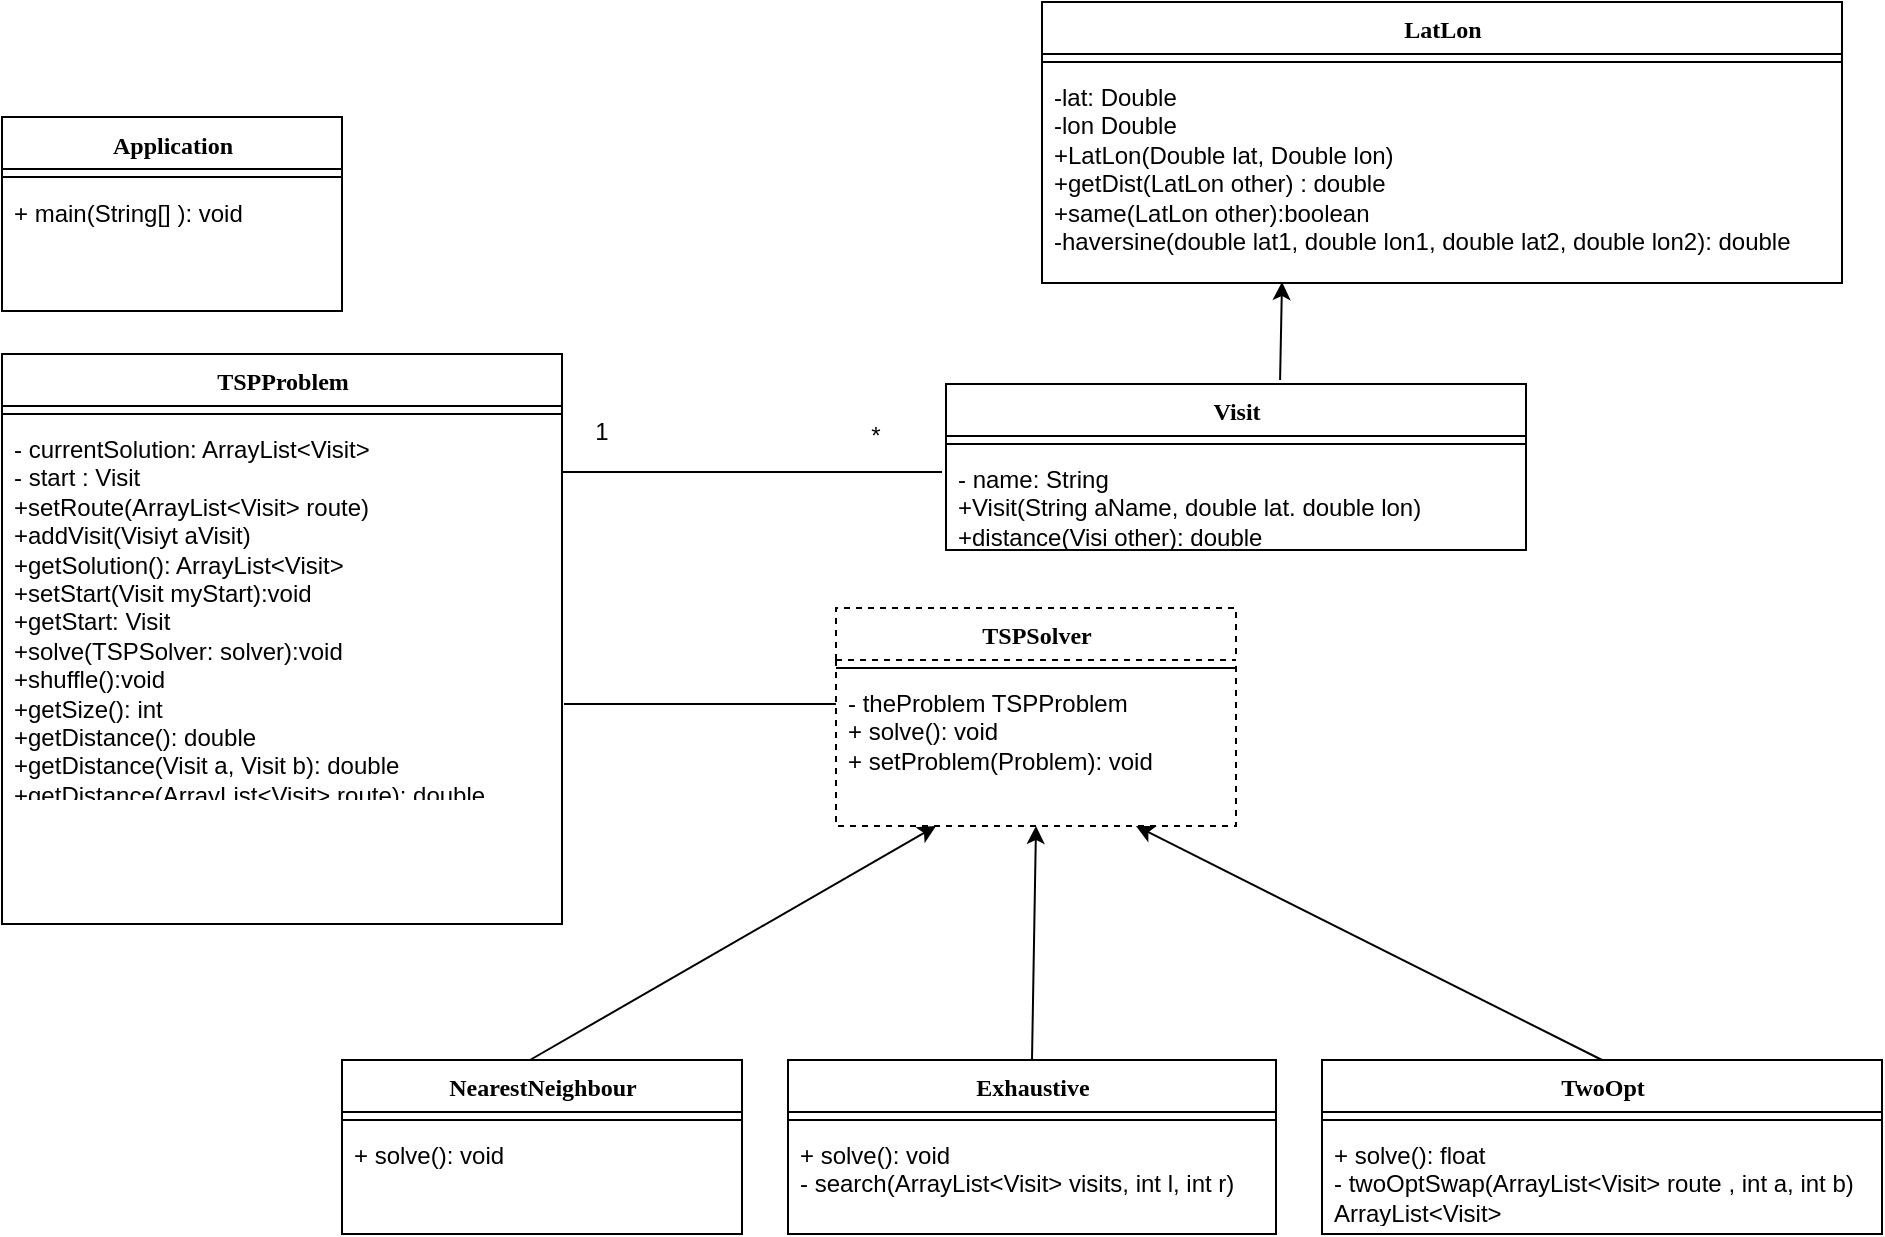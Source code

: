 <mxfile version="15.0.5" type="device"><diagram name="Page-1" id="9f46799a-70d6-7492-0946-bef42562c5a5"><mxGraphModel dx="1625" dy="1605" grid="1" gridSize="10" guides="1" tooltips="1" connect="1" arrows="1" fold="1" page="1" pageScale="1" pageWidth="1100" pageHeight="850" background="#ffffff" math="0" shadow="0"><root><mxCell id="0"/><mxCell id="1" parent="0"/><mxCell id="78961159f06e98e8-17" value="TSPProblem" style="swimlane;html=1;fontStyle=1;align=center;verticalAlign=top;childLayout=stackLayout;horizontal=1;startSize=26;horizontalStack=0;resizeParent=1;resizeLast=0;collapsible=1;marginBottom=0;swimlaneFillColor=#ffffff;rounded=0;shadow=0;comic=0;labelBackgroundColor=none;strokeColor=#000000;strokeWidth=1;fillColor=none;fontFamily=Verdana;fontSize=12;fontColor=#000000;" parent="1" vertex="1"><mxGeometry x="200" y="46" width="280" height="285" as="geometry"/></mxCell><mxCell id="78961159f06e98e8-19" value="" style="line;html=1;strokeWidth=1;fillColor=none;align=left;verticalAlign=middle;spacingTop=-1;spacingLeft=3;spacingRight=3;rotatable=0;labelPosition=right;points=[];portConstraint=eastwest;" parent="78961159f06e98e8-17" vertex="1"><mxGeometry y="26" width="280" height="8" as="geometry"/></mxCell><mxCell id="78961159f06e98e8-20" value="- currentSolution: ArrayList&amp;lt;Visit&amp;gt;&lt;br&gt;- start : Visit&lt;br&gt;+setRoute(ArrayList&amp;lt;Visit&amp;gt; route)&lt;br&gt;+addVisit(Visiyt aVisit)&lt;br&gt;+getSolution(): ArrayList&amp;lt;Visit&amp;gt;&lt;br&gt;+setStart(Visit myStart):void&lt;br&gt;+getStart: Visit&lt;br&gt;+solve(TSPSolver: solver):void&lt;br&gt;+shuffle():void&lt;br&gt;+getSize(): int&lt;br&gt;+getDistance(): double&lt;br&gt;+getDistance(Visit a, Visit b): double&lt;br&gt;+getDistance(ArrayList&amp;lt;Visit&amp;gt; route): double&lt;br&gt;" style="text;html=1;strokeColor=none;fillColor=none;align=left;verticalAlign=top;spacingLeft=4;spacingRight=4;whiteSpace=wrap;overflow=hidden;rotatable=0;points=[[0,0.5],[1,0.5]];portConstraint=eastwest;" parent="78961159f06e98e8-17" vertex="1"><mxGeometry y="34" width="280" height="186" as="geometry"/></mxCell><mxCell id="PbaheyNuP3x3KENai_p9-3" value="TSPSolver" style="swimlane;html=1;fontStyle=1;align=center;verticalAlign=top;childLayout=stackLayout;horizontal=1;startSize=26;horizontalStack=0;resizeParent=1;resizeLast=0;collapsible=1;marginBottom=0;swimlaneFillColor=#ffffff;rounded=0;shadow=0;comic=0;labelBackgroundColor=none;strokeColor=#000000;strokeWidth=1;fillColor=none;fontFamily=Verdana;fontSize=12;fontColor=#000000;dashed=1;" parent="1" vertex="1"><mxGeometry x="617" y="173" width="200" height="109" as="geometry"/></mxCell><mxCell id="PbaheyNuP3x3KENai_p9-9" value="" style="line;html=1;strokeWidth=1;fillColor=none;align=left;verticalAlign=middle;spacingTop=-1;spacingLeft=3;spacingRight=3;rotatable=0;labelPosition=right;points=[];portConstraint=eastwest;" parent="PbaheyNuP3x3KENai_p9-3" vertex="1"><mxGeometry y="26" width="200" height="8" as="geometry"/></mxCell><mxCell id="PbaheyNuP3x3KENai_p9-10" value="- theProblem TSPProblem&lt;br&gt;+ solve(): void&lt;br&gt;+ setProblem(Problem): void" style="text;html=1;strokeColor=none;fillColor=none;align=left;verticalAlign=top;spacingLeft=4;spacingRight=4;whiteSpace=wrap;overflow=hidden;rotatable=0;points=[[0,0.5],[1,0.5]];portConstraint=eastwest;" parent="PbaheyNuP3x3KENai_p9-3" vertex="1"><mxGeometry y="34" width="200" height="56" as="geometry"/></mxCell><mxCell id="PbaheyNuP3x3KENai_p9-12" style="edgeStyle=none;rounded=0;orthogonalLoop=1;jettySize=auto;html=1;entryX=0;entryY=0.25;entryDx=0;entryDy=0;endArrow=none;endFill=0;entryPerimeter=0;" parent="1" target="PbaheyNuP3x3KENai_p9-10" edge="1"><mxGeometry relative="1" as="geometry"><mxPoint x="481" y="221" as="sourcePoint"/></mxGeometry></mxCell><mxCell id="PbaheyNuP3x3KENai_p9-13" value="Application" style="swimlane;html=1;fontStyle=1;align=center;verticalAlign=top;childLayout=stackLayout;horizontal=1;startSize=26;horizontalStack=0;resizeParent=1;resizeLast=0;collapsible=1;marginBottom=0;swimlaneFillColor=#ffffff;rounded=0;shadow=0;comic=0;labelBackgroundColor=none;strokeColor=#000000;strokeWidth=1;fillColor=none;fontFamily=Verdana;fontSize=12;fontColor=#000000;" parent="1" vertex="1"><mxGeometry x="200" y="-72.5" width="170" height="97" as="geometry"/></mxCell><mxCell id="PbaheyNuP3x3KENai_p9-14" value="" style="line;html=1;strokeWidth=1;fillColor=none;align=left;verticalAlign=middle;spacingTop=-1;spacingLeft=3;spacingRight=3;rotatable=0;labelPosition=right;points=[];portConstraint=eastwest;" parent="PbaheyNuP3x3KENai_p9-13" vertex="1"><mxGeometry y="26" width="170" height="8" as="geometry"/></mxCell><mxCell id="PbaheyNuP3x3KENai_p9-15" value="+ main(String[] ): void" style="text;html=1;strokeColor=none;fillColor=none;align=left;verticalAlign=top;spacingLeft=4;spacingRight=4;whiteSpace=wrap;overflow=hidden;rotatable=0;points=[[0,0.5],[1,0.5]];portConstraint=eastwest;" parent="PbaheyNuP3x3KENai_p9-13" vertex="1"><mxGeometry y="34" width="170" height="26" as="geometry"/></mxCell><mxCell id="0lykQlhRkN77Yx2s0VBU-1" value="NearestNeighbour" style="swimlane;html=1;fontStyle=1;align=center;verticalAlign=top;childLayout=stackLayout;horizontal=1;startSize=26;horizontalStack=0;resizeParent=1;resizeLast=0;collapsible=1;marginBottom=0;swimlaneFillColor=#ffffff;rounded=0;shadow=0;comic=0;labelBackgroundColor=none;strokeColor=#000000;strokeWidth=1;fillColor=none;fontFamily=Verdana;fontSize=12;fontColor=#000000;" parent="1" vertex="1"><mxGeometry x="370" y="399" width="200" height="87" as="geometry"/></mxCell><mxCell id="0lykQlhRkN77Yx2s0VBU-2" value="" style="line;html=1;strokeWidth=1;fillColor=none;align=left;verticalAlign=middle;spacingTop=-1;spacingLeft=3;spacingRight=3;rotatable=0;labelPosition=right;points=[];portConstraint=eastwest;" parent="0lykQlhRkN77Yx2s0VBU-1" vertex="1"><mxGeometry y="26" width="200" height="8" as="geometry"/></mxCell><mxCell id="0lykQlhRkN77Yx2s0VBU-3" value="+ solve(): void" style="text;html=1;strokeColor=none;fillColor=none;align=left;verticalAlign=top;spacingLeft=4;spacingRight=4;whiteSpace=wrap;overflow=hidden;rotatable=0;points=[[0,0.5],[1,0.5]];portConstraint=eastwest;" parent="0lykQlhRkN77Yx2s0VBU-1" vertex="1"><mxGeometry y="34" width="200" height="26" as="geometry"/></mxCell><mxCell id="0lykQlhRkN77Yx2s0VBU-5" value="TwoOpt" style="swimlane;html=1;fontStyle=1;align=center;verticalAlign=top;childLayout=stackLayout;horizontal=1;startSize=26;horizontalStack=0;resizeParent=1;resizeLast=0;collapsible=1;marginBottom=0;swimlaneFillColor=#ffffff;rounded=0;shadow=0;comic=0;labelBackgroundColor=none;strokeColor=#000000;strokeWidth=1;fillColor=none;fontFamily=Verdana;fontSize=12;fontColor=#000000;" parent="1" vertex="1"><mxGeometry x="860" y="399" width="280" height="87" as="geometry"/></mxCell><mxCell id="0lykQlhRkN77Yx2s0VBU-6" value="" style="line;html=1;strokeWidth=1;fillColor=none;align=left;verticalAlign=middle;spacingTop=-1;spacingLeft=3;spacingRight=3;rotatable=0;labelPosition=right;points=[];portConstraint=eastwest;" parent="0lykQlhRkN77Yx2s0VBU-5" vertex="1"><mxGeometry y="26" width="280" height="8" as="geometry"/></mxCell><mxCell id="0lykQlhRkN77Yx2s0VBU-7" value="+ solve(): float&lt;br&gt;- twoOptSwap(ArrayList&amp;lt;Visit&amp;gt; route , int a, int b) ArrayList&amp;lt;Visit&amp;gt;" style="text;html=1;strokeColor=none;fillColor=none;align=left;verticalAlign=top;spacingLeft=4;spacingRight=4;whiteSpace=wrap;overflow=hidden;rotatable=0;points=[[0,0.5],[1,0.5]];portConstraint=eastwest;" parent="0lykQlhRkN77Yx2s0VBU-5" vertex="1"><mxGeometry y="34" width="280" height="46" as="geometry"/></mxCell><mxCell id="0lykQlhRkN77Yx2s0VBU-10" value="" style="endArrow=classic;html=1;exitX=0.47;exitY=0;exitDx=0;exitDy=0;exitPerimeter=0;entryX=0.25;entryY=1;entryDx=0;entryDy=0;" parent="1" source="0lykQlhRkN77Yx2s0VBU-1" target="PbaheyNuP3x3KENai_p9-3" edge="1"><mxGeometry width="50" height="50" relative="1" as="geometry"><mxPoint x="700" y="280" as="sourcePoint"/><mxPoint x="790" y="222" as="targetPoint"/></mxGeometry></mxCell><mxCell id="0lykQlhRkN77Yx2s0VBU-11" value="" style="endArrow=classic;html=1;exitX=0.5;exitY=0;exitDx=0;exitDy=0;entryX=0.75;entryY=1;entryDx=0;entryDy=0;" parent="1" source="0lykQlhRkN77Yx2s0VBU-5" target="PbaheyNuP3x3KENai_p9-3" edge="1"><mxGeometry width="50" height="50" relative="1" as="geometry"><mxPoint x="790" y="592" as="sourcePoint"/><mxPoint x="880" y="534" as="targetPoint"/></mxGeometry></mxCell><mxCell id="m25cZ3nRyB99DQQ95WDr-1" value="Visit" style="swimlane;html=1;fontStyle=1;align=center;verticalAlign=top;childLayout=stackLayout;horizontal=1;startSize=26;horizontalStack=0;resizeParent=1;resizeLast=0;collapsible=1;marginBottom=0;swimlaneFillColor=#ffffff;rounded=0;shadow=0;comic=0;labelBackgroundColor=none;strokeColor=#000000;strokeWidth=1;fillColor=none;fontFamily=Verdana;fontSize=12;fontColor=#000000;" parent="1" vertex="1"><mxGeometry x="672" y="61" width="290" height="83" as="geometry"/></mxCell><mxCell id="m25cZ3nRyB99DQQ95WDr-2" value="" style="line;html=1;strokeWidth=1;fillColor=none;align=left;verticalAlign=middle;spacingTop=-1;spacingLeft=3;spacingRight=3;rotatable=0;labelPosition=right;points=[];portConstraint=eastwest;" parent="m25cZ3nRyB99DQQ95WDr-1" vertex="1"><mxGeometry y="26" width="290" height="8" as="geometry"/></mxCell><mxCell id="m25cZ3nRyB99DQQ95WDr-3" value="- name: String&lt;br&gt;+Visit(String aName, double lat. double lon)&lt;br&gt;+distance(Visi other): double" style="text;html=1;strokeColor=none;fillColor=none;align=left;verticalAlign=top;spacingLeft=4;spacingRight=4;whiteSpace=wrap;overflow=hidden;rotatable=0;points=[[0,0.5],[1,0.5]];portConstraint=eastwest;" parent="m25cZ3nRyB99DQQ95WDr-1" vertex="1"><mxGeometry y="34" width="290" height="46" as="geometry"/></mxCell><mxCell id="m25cZ3nRyB99DQQ95WDr-4" value="" style="endArrow=none;html=1;" parent="1" edge="1"><mxGeometry width="50" height="50" relative="1" as="geometry"><mxPoint x="670" y="105" as="sourcePoint"/><mxPoint x="480" y="105" as="targetPoint"/></mxGeometry></mxCell><mxCell id="m25cZ3nRyB99DQQ95WDr-10" value="Exhaustive" style="swimlane;html=1;fontStyle=1;align=center;verticalAlign=top;childLayout=stackLayout;horizontal=1;startSize=26;horizontalStack=0;resizeParent=1;resizeLast=0;collapsible=1;marginBottom=0;swimlaneFillColor=#ffffff;rounded=0;shadow=0;comic=0;labelBackgroundColor=none;strokeColor=#000000;strokeWidth=1;fillColor=none;fontFamily=Verdana;fontSize=12;fontColor=#000000;" parent="1" vertex="1"><mxGeometry x="593" y="399" width="244" height="87" as="geometry"/></mxCell><mxCell id="m25cZ3nRyB99DQQ95WDr-11" value="" style="line;html=1;strokeWidth=1;fillColor=none;align=left;verticalAlign=middle;spacingTop=-1;spacingLeft=3;spacingRight=3;rotatable=0;labelPosition=right;points=[];portConstraint=eastwest;" parent="m25cZ3nRyB99DQQ95WDr-10" vertex="1"><mxGeometry y="26" width="244" height="8" as="geometry"/></mxCell><mxCell id="m25cZ3nRyB99DQQ95WDr-12" value="+ solve(): void&lt;br&gt;- search(ArrayList&amp;lt;Visit&amp;gt; visits, int l, int r)" style="text;html=1;strokeColor=none;fillColor=none;align=left;verticalAlign=top;spacingLeft=4;spacingRight=4;whiteSpace=wrap;overflow=hidden;rotatable=0;points=[[0,0.5],[1,0.5]];portConstraint=eastwest;" parent="m25cZ3nRyB99DQQ95WDr-10" vertex="1"><mxGeometry y="34" width="244" height="46" as="geometry"/></mxCell><mxCell id="m25cZ3nRyB99DQQ95WDr-13" value="" style="endArrow=classic;html=1;exitX=0.5;exitY=0;exitDx=0;exitDy=0;entryX=0.5;entryY=1;entryDx=0;entryDy=0;" parent="1" source="m25cZ3nRyB99DQQ95WDr-10" target="PbaheyNuP3x3KENai_p9-3" edge="1"><mxGeometry width="50" height="50" relative="1" as="geometry"><mxPoint x="360" y="552" as="sourcePoint"/><mxPoint x="810" y="222" as="targetPoint"/></mxGeometry></mxCell><mxCell id="m25cZ3nRyB99DQQ95WDr-21" value="1" style="text;html=1;strokeColor=none;fillColor=none;align=center;verticalAlign=middle;whiteSpace=wrap;rounded=0;" parent="1" vertex="1"><mxGeometry x="480" y="75" width="40" height="20" as="geometry"/></mxCell><mxCell id="m25cZ3nRyB99DQQ95WDr-23" value="*" style="text;html=1;strokeColor=none;fillColor=none;align=center;verticalAlign=middle;whiteSpace=wrap;rounded=0;" parent="1" vertex="1"><mxGeometry x="617" y="77" width="40" height="20" as="geometry"/></mxCell><mxCell id="gV5T34uTN-fOcazIc6S--1" value="LatLon" style="swimlane;html=1;fontStyle=1;align=center;verticalAlign=top;childLayout=stackLayout;horizontal=1;startSize=26;horizontalStack=0;resizeParent=1;resizeLast=0;collapsible=1;marginBottom=0;swimlaneFillColor=#ffffff;rounded=0;shadow=0;comic=0;labelBackgroundColor=none;strokeColor=#000000;strokeWidth=1;fillColor=none;fontFamily=Verdana;fontSize=12;fontColor=#000000;" vertex="1" parent="1"><mxGeometry x="720" y="-130" width="400" height="140.5" as="geometry"/></mxCell><mxCell id="gV5T34uTN-fOcazIc6S--2" value="" style="line;html=1;strokeWidth=1;fillColor=none;align=left;verticalAlign=middle;spacingTop=-1;spacingLeft=3;spacingRight=3;rotatable=0;labelPosition=right;points=[];portConstraint=eastwest;" vertex="1" parent="gV5T34uTN-fOcazIc6S--1"><mxGeometry y="26" width="400" height="8" as="geometry"/></mxCell><mxCell id="gV5T34uTN-fOcazIc6S--3" value="-lat: Double&lt;br&gt;-lon Double&lt;br&gt;+LatLon(Double lat, Double lon)&lt;br&gt;+getDist(LatLon other) : double&lt;br&gt;+same(LatLon other):boolean&lt;br&gt;-haversine(double lat1, double lon1, double lat2, double lon2): double" style="text;html=1;strokeColor=none;fillColor=none;align=left;verticalAlign=top;spacingLeft=4;spacingRight=4;whiteSpace=wrap;overflow=hidden;rotatable=0;points=[[0,0.5],[1,0.5]];portConstraint=eastwest;" vertex="1" parent="gV5T34uTN-fOcazIc6S--1"><mxGeometry y="34" width="400" height="106" as="geometry"/></mxCell><mxCell id="gV5T34uTN-fOcazIc6S--8" value="" style="endArrow=classic;html=1;exitX=0.576;exitY=-0.024;exitDx=0;exitDy=0;exitPerimeter=0;" edge="1" parent="1" source="m25cZ3nRyB99DQQ95WDr-1"><mxGeometry width="50" height="50" relative="1" as="geometry"><mxPoint x="725" y="409" as="sourcePoint"/><mxPoint x="840" y="10" as="targetPoint"/></mxGeometry></mxCell></root></mxGraphModel></diagram></mxfile>